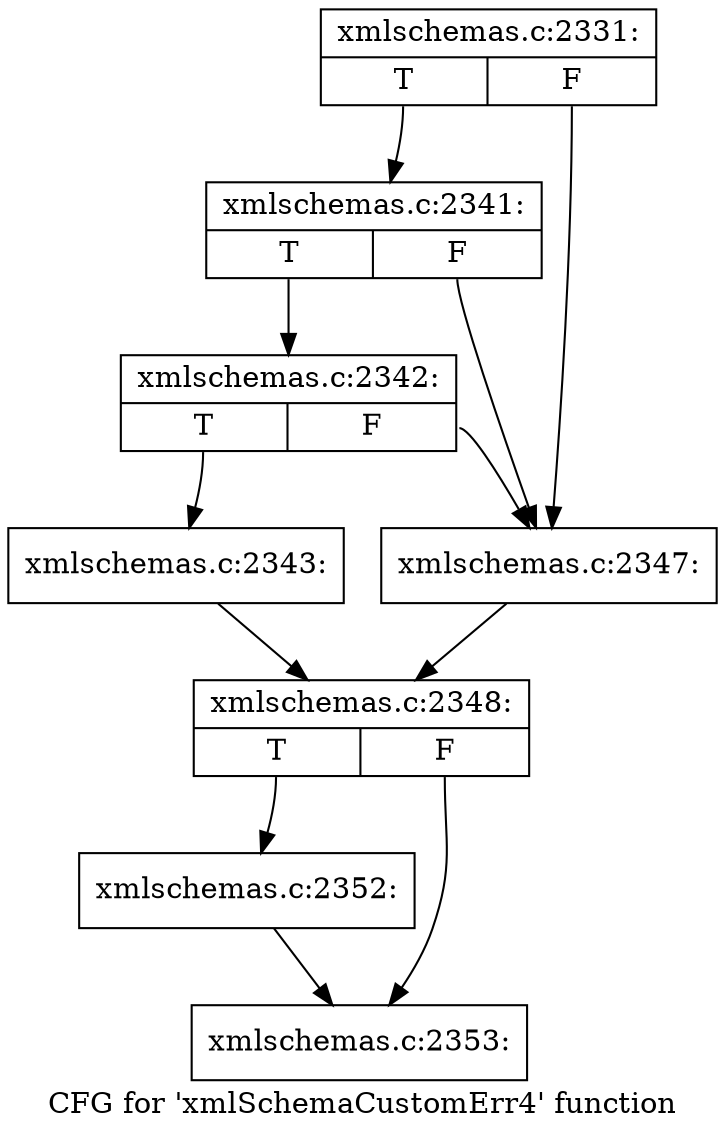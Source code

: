 digraph "CFG for 'xmlSchemaCustomErr4' function" {
	label="CFG for 'xmlSchemaCustomErr4' function";

	Node0x55d025e316e0 [shape=record,label="{xmlschemas.c:2331:|{<s0>T|<s1>F}}"];
	Node0x55d025e316e0:s0 -> Node0x55d025e33b50;
	Node0x55d025e316e0:s1 -> Node0x55d025e33a80;
	Node0x55d025e33b50 [shape=record,label="{xmlschemas.c:2341:|{<s0>T|<s1>F}}"];
	Node0x55d025e33b50:s0 -> Node0x55d025e33ad0;
	Node0x55d025e33b50:s1 -> Node0x55d025e33a80;
	Node0x55d025e33ad0 [shape=record,label="{xmlschemas.c:2342:|{<s0>T|<s1>F}}"];
	Node0x55d025e33ad0:s0 -> Node0x55d025e339e0;
	Node0x55d025e33ad0:s1 -> Node0x55d025e33a80;
	Node0x55d025e339e0 [shape=record,label="{xmlschemas.c:2343:}"];
	Node0x55d025e339e0 -> Node0x55d025e33a30;
	Node0x55d025e33a80 [shape=record,label="{xmlschemas.c:2347:}"];
	Node0x55d025e33a80 -> Node0x55d025e33a30;
	Node0x55d025e33a30 [shape=record,label="{xmlschemas.c:2348:|{<s0>T|<s1>F}}"];
	Node0x55d025e33a30:s0 -> Node0x55d025e350b0;
	Node0x55d025e33a30:s1 -> Node0x55d025e366a0;
	Node0x55d025e350b0 [shape=record,label="{xmlschemas.c:2352:}"];
	Node0x55d025e350b0 -> Node0x55d025e366a0;
	Node0x55d025e366a0 [shape=record,label="{xmlschemas.c:2353:}"];
}
